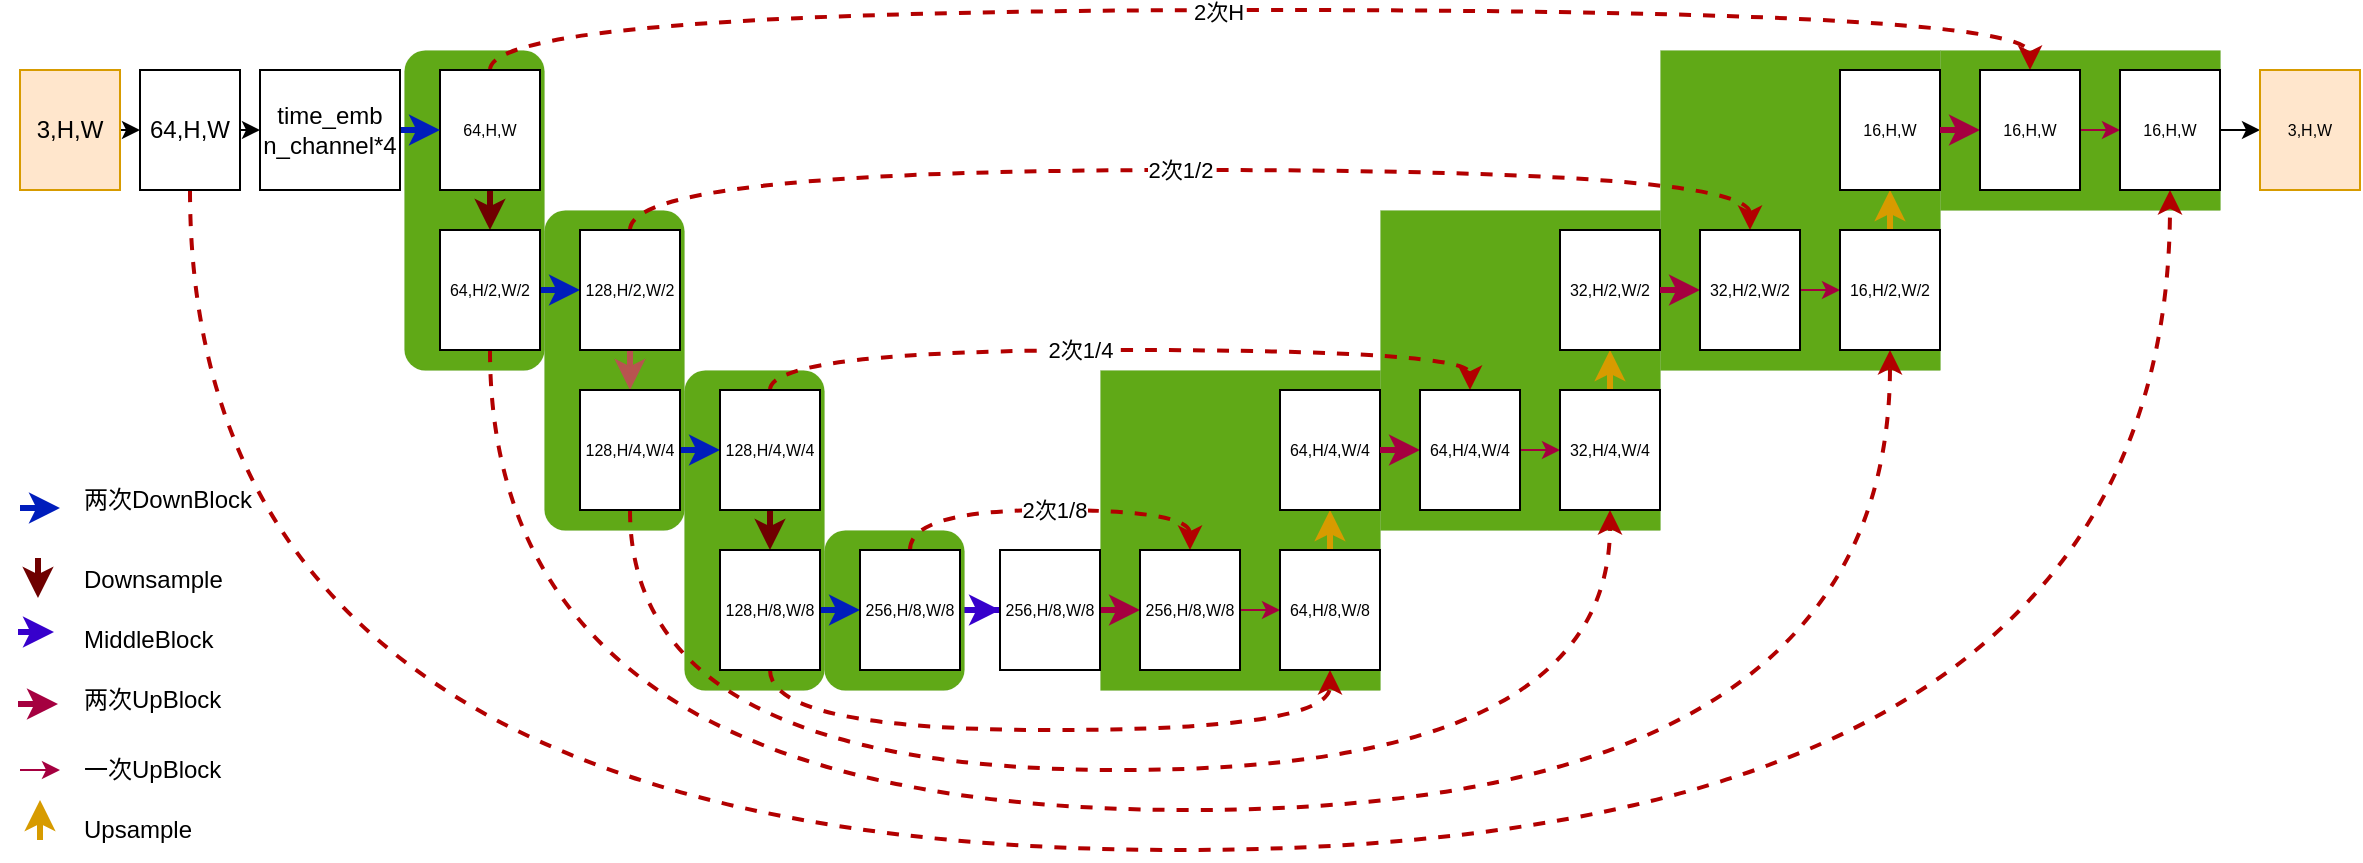 <mxfile version="24.8.3">
  <diagram name="第 1 页" id="UOmE74sla-6Xq4TzrCP9">
    <mxGraphModel dx="1397" dy="726" grid="1" gridSize="10" guides="1" tooltips="1" connect="1" arrows="1" fold="1" page="1" pageScale="1" pageWidth="827" pageHeight="1169" math="0" shadow="0">
      <root>
        <mxCell id="0" />
        <mxCell id="1" parent="0" />
        <mxCell id="e_rMs-paFZbYIKmKLnwe-75" value="" style="rounded=0;whiteSpace=wrap;html=1;dashed=1;fillColor=#60a917;fontColor=#ffffff;strokeColor=#2D7600;strokeWidth=0;" vertex="1" parent="1">
          <mxGeometry x="1060" y="210" width="140" height="80" as="geometry" />
        </mxCell>
        <mxCell id="e_rMs-paFZbYIKmKLnwe-74" value="" style="rounded=0;whiteSpace=wrap;html=1;dashed=1;fillColor=#60a917;fontColor=#ffffff;strokeColor=#2D7600;strokeWidth=0;" vertex="1" parent="1">
          <mxGeometry x="920" y="210" width="140" height="160" as="geometry" />
        </mxCell>
        <mxCell id="e_rMs-paFZbYIKmKLnwe-73" value="" style="rounded=0;whiteSpace=wrap;html=1;dashed=1;fillColor=#60a917;fontColor=#ffffff;strokeColor=#2D7600;strokeWidth=0;" vertex="1" parent="1">
          <mxGeometry x="780" y="290" width="140" height="160" as="geometry" />
        </mxCell>
        <mxCell id="e_rMs-paFZbYIKmKLnwe-60" value="" style="rounded=0;whiteSpace=wrap;html=1;dashed=1;fillColor=#60a917;fontColor=#ffffff;strokeColor=#2D7600;strokeWidth=0;" vertex="1" parent="1">
          <mxGeometry x="640" y="370" width="140" height="160" as="geometry" />
        </mxCell>
        <mxCell id="e_rMs-paFZbYIKmKLnwe-37" style="edgeStyle=orthogonalEdgeStyle;rounded=0;orthogonalLoop=1;jettySize=auto;html=1;exitX=1;exitY=0.5;exitDx=0;exitDy=0;fillColor=#6a00ff;strokeColor=#3700CC;strokeWidth=3;" edge="1" parent="1" source="e_rMs-paFZbYIKmKLnwe-35" target="e_rMs-paFZbYIKmKLnwe-36">
          <mxGeometry relative="1" as="geometry" />
        </mxCell>
        <mxCell id="e_rMs-paFZbYIKmKLnwe-35" value="" style="rounded=1;whiteSpace=wrap;html=1;dashed=1;fillColor=#60a917;fontColor=#ffffff;strokeColor=#2D7600;strokeWidth=0;" vertex="1" parent="1">
          <mxGeometry x="502" y="450" width="70" height="80" as="geometry" />
        </mxCell>
        <mxCell id="e_rMs-paFZbYIKmKLnwe-34" value="" style="rounded=1;whiteSpace=wrap;html=1;dashed=1;fillColor=#60a917;fontColor=#ffffff;strokeColor=#2D7600;strokeWidth=0;" vertex="1" parent="1">
          <mxGeometry x="432" y="370" width="70" height="160" as="geometry" />
        </mxCell>
        <mxCell id="e_rMs-paFZbYIKmKLnwe-33" value="" style="rounded=1;whiteSpace=wrap;html=1;dashed=1;fillColor=#60a917;fontColor=#ffffff;strokeColor=#2D7600;strokeWidth=0;" vertex="1" parent="1">
          <mxGeometry x="362" y="290" width="70" height="160" as="geometry" />
        </mxCell>
        <mxCell id="e_rMs-paFZbYIKmKLnwe-32" value="" style="rounded=1;whiteSpace=wrap;html=1;fillColor=#60a917;fontColor=#ffffff;strokeColor=#2D7600;strokeWidth=0;" vertex="1" parent="1">
          <mxGeometry x="292" y="210" width="70" height="160" as="geometry" />
        </mxCell>
        <mxCell id="e_rMs-paFZbYIKmKLnwe-8" style="edgeStyle=orthogonalEdgeStyle;rounded=0;orthogonalLoop=1;jettySize=auto;html=1;exitX=1;exitY=0.5;exitDx=0;exitDy=0;entryX=0;entryY=0.5;entryDx=0;entryDy=0;" edge="1" parent="1" source="e_rMs-paFZbYIKmKLnwe-1" target="e_rMs-paFZbYIKmKLnwe-2">
          <mxGeometry relative="1" as="geometry" />
        </mxCell>
        <mxCell id="e_rMs-paFZbYIKmKLnwe-1" value="3,H,W" style="whiteSpace=wrap;html=1;fillColor=#ffe6cc;strokeColor=#d79b00;" vertex="1" parent="1">
          <mxGeometry x="100" y="220" width="50" height="60" as="geometry" />
        </mxCell>
        <mxCell id="e_rMs-paFZbYIKmKLnwe-9" style="edgeStyle=orthogonalEdgeStyle;rounded=0;orthogonalLoop=1;jettySize=auto;html=1;exitX=1;exitY=0.5;exitDx=0;exitDy=0;entryX=0;entryY=0.5;entryDx=0;entryDy=0;" edge="1" parent="1" source="e_rMs-paFZbYIKmKLnwe-2" target="e_rMs-paFZbYIKmKLnwe-4">
          <mxGeometry relative="1" as="geometry" />
        </mxCell>
        <mxCell id="e_rMs-paFZbYIKmKLnwe-90" style="edgeStyle=orthogonalEdgeStyle;rounded=0;orthogonalLoop=1;jettySize=auto;html=1;exitX=0.5;exitY=1;exitDx=0;exitDy=0;entryX=0.5;entryY=1;entryDx=0;entryDy=0;fillColor=#e51400;strokeColor=#B20000;strokeWidth=2;curved=1;dashed=1;" edge="1" parent="1" source="e_rMs-paFZbYIKmKLnwe-2" target="e_rMs-paFZbYIKmKLnwe-71">
          <mxGeometry relative="1" as="geometry">
            <Array as="points">
              <mxPoint x="185" y="610" />
              <mxPoint x="1175" y="610" />
            </Array>
          </mxGeometry>
        </mxCell>
        <mxCell id="e_rMs-paFZbYIKmKLnwe-2" value="64,H,W" style="whiteSpace=wrap;html=1;" vertex="1" parent="1">
          <mxGeometry x="160" y="220" width="50" height="60" as="geometry" />
        </mxCell>
        <mxCell id="e_rMs-paFZbYIKmKLnwe-14" style="edgeStyle=orthogonalEdgeStyle;rounded=0;orthogonalLoop=1;jettySize=auto;html=1;exitX=0.5;exitY=1;exitDx=0;exitDy=0;entryX=0.5;entryY=0;entryDx=0;entryDy=0;fillColor=#a20025;strokeColor=#6F0000;strokeWidth=3;" edge="1" parent="1" source="e_rMs-paFZbYIKmKLnwe-3" target="e_rMs-paFZbYIKmKLnwe-13">
          <mxGeometry relative="1" as="geometry" />
        </mxCell>
        <mxCell id="e_rMs-paFZbYIKmKLnwe-88" style="edgeStyle=orthogonalEdgeStyle;rounded=0;orthogonalLoop=1;jettySize=auto;html=1;exitX=0.5;exitY=0;exitDx=0;exitDy=0;entryX=0.5;entryY=0;entryDx=0;entryDy=0;fillColor=#e51400;strokeColor=#B20000;curved=1;dashed=1;strokeWidth=2;" edge="1" parent="1" source="e_rMs-paFZbYIKmKLnwe-3" target="e_rMs-paFZbYIKmKLnwe-69">
          <mxGeometry relative="1" as="geometry">
            <Array as="points">
              <mxPoint x="335" y="190" />
              <mxPoint x="1105" y="190" />
            </Array>
          </mxGeometry>
        </mxCell>
        <mxCell id="e_rMs-paFZbYIKmKLnwe-89" value="2次H" style="edgeLabel;html=1;align=center;verticalAlign=middle;resizable=0;points=[];" vertex="1" connectable="0" parent="e_rMs-paFZbYIKmKLnwe-88">
          <mxGeometry x="-0.052" y="-1" relative="1" as="geometry">
            <mxPoint as="offset" />
          </mxGeometry>
        </mxCell>
        <mxCell id="e_rMs-paFZbYIKmKLnwe-3" value="64,H,W" style="whiteSpace=wrap;html=1;fontSize=8;" vertex="1" parent="1">
          <mxGeometry x="310" y="220" width="50" height="60" as="geometry" />
        </mxCell>
        <mxCell id="e_rMs-paFZbYIKmKLnwe-7" style="edgeStyle=orthogonalEdgeStyle;rounded=0;orthogonalLoop=1;jettySize=auto;html=1;exitX=1;exitY=0.5;exitDx=0;exitDy=0;entryX=0;entryY=0.5;entryDx=0;entryDy=0;fillColor=#0050ef;strokeColor=#001DBC;strokeWidth=3;" edge="1" parent="1" source="e_rMs-paFZbYIKmKLnwe-4" target="e_rMs-paFZbYIKmKLnwe-3">
          <mxGeometry relative="1" as="geometry" />
        </mxCell>
        <mxCell id="e_rMs-paFZbYIKmKLnwe-4" value="time_emb&lt;div&gt;n_channel*4&lt;/div&gt;" style="whiteSpace=wrap;html=1;" vertex="1" parent="1">
          <mxGeometry x="220" y="220" width="70" height="60" as="geometry" />
        </mxCell>
        <mxCell id="e_rMs-paFZbYIKmKLnwe-11" style="edgeStyle=orthogonalEdgeStyle;rounded=0;orthogonalLoop=1;jettySize=auto;html=1;exitX=1;exitY=0.5;exitDx=0;exitDy=0;entryX=0;entryY=0.5;entryDx=0;entryDy=0;fillColor=#0050ef;strokeColor=#001DBC;strokeWidth=3;" edge="1" parent="1">
          <mxGeometry relative="1" as="geometry">
            <mxPoint x="100" y="439" as="sourcePoint" />
            <mxPoint x="120" y="439" as="targetPoint" />
          </mxGeometry>
        </mxCell>
        <mxCell id="e_rMs-paFZbYIKmKLnwe-12" value="两次DownBlock" style="text;html=1;align=left;verticalAlign=middle;resizable=0;points=[];autosize=1;strokeColor=none;fillColor=none;" vertex="1" parent="1">
          <mxGeometry x="130" y="420" width="110" height="30" as="geometry" />
        </mxCell>
        <mxCell id="e_rMs-paFZbYIKmKLnwe-18" style="edgeStyle=orthogonalEdgeStyle;rounded=0;orthogonalLoop=1;jettySize=auto;html=1;exitX=1;exitY=0.5;exitDx=0;exitDy=0;entryX=0;entryY=0.5;entryDx=0;entryDy=0;fillColor=#0050ef;strokeColor=#001DBC;strokeWidth=3;" edge="1" parent="1" source="e_rMs-paFZbYIKmKLnwe-13" target="e_rMs-paFZbYIKmKLnwe-17">
          <mxGeometry relative="1" as="geometry" />
        </mxCell>
        <mxCell id="e_rMs-paFZbYIKmKLnwe-86" style="edgeStyle=orthogonalEdgeStyle;rounded=0;orthogonalLoop=1;jettySize=auto;html=1;exitX=0.5;exitY=1;exitDx=0;exitDy=0;entryX=0.5;entryY=1;entryDx=0;entryDy=0;startArrow=none;startFill=0;curved=1;dashed=1;fillColor=#e51400;strokeColor=#B20000;strokeWidth=2;" edge="1" parent="1" source="e_rMs-paFZbYIKmKLnwe-13" target="e_rMs-paFZbYIKmKLnwe-65">
          <mxGeometry relative="1" as="geometry">
            <Array as="points">
              <mxPoint x="335" y="590" />
              <mxPoint x="1035" y="590" />
            </Array>
          </mxGeometry>
        </mxCell>
        <mxCell id="e_rMs-paFZbYIKmKLnwe-13" value="64,H/2,W/2" style="whiteSpace=wrap;html=1;fontSize=8;" vertex="1" parent="1">
          <mxGeometry x="310" y="300" width="50" height="60" as="geometry" />
        </mxCell>
        <mxCell id="e_rMs-paFZbYIKmKLnwe-15" style="edgeStyle=orthogonalEdgeStyle;rounded=0;orthogonalLoop=1;jettySize=auto;html=1;exitX=0.5;exitY=1;exitDx=0;exitDy=0;entryX=0.5;entryY=0;entryDx=0;entryDy=0;fillColor=#a20025;strokeColor=#6F0000;strokeWidth=3;" edge="1" parent="1">
          <mxGeometry relative="1" as="geometry">
            <mxPoint x="109" y="464" as="sourcePoint" />
            <mxPoint x="109" y="484" as="targetPoint" />
          </mxGeometry>
        </mxCell>
        <mxCell id="e_rMs-paFZbYIKmKLnwe-16" value="Downsample" style="text;html=1;align=left;verticalAlign=middle;resizable=0;points=[];autosize=1;strokeColor=none;fillColor=none;" vertex="1" parent="1">
          <mxGeometry x="130" y="460" width="90" height="30" as="geometry" />
        </mxCell>
        <mxCell id="e_rMs-paFZbYIKmKLnwe-23" style="edgeStyle=orthogonalEdgeStyle;rounded=0;orthogonalLoop=1;jettySize=auto;html=1;exitX=0.5;exitY=1;exitDx=0;exitDy=0;entryX=0.5;entryY=0;entryDx=0;entryDy=0;fillColor=#f8cecc;strokeColor=#b85450;strokeWidth=3;" edge="1" parent="1" source="e_rMs-paFZbYIKmKLnwe-17" target="e_rMs-paFZbYIKmKLnwe-22">
          <mxGeometry relative="1" as="geometry" />
        </mxCell>
        <mxCell id="e_rMs-paFZbYIKmKLnwe-85" style="edgeStyle=orthogonalEdgeStyle;rounded=0;orthogonalLoop=1;jettySize=auto;html=1;exitX=0.5;exitY=0;exitDx=0;exitDy=0;entryX=0.5;entryY=0;entryDx=0;entryDy=0;fillColor=#e51400;strokeColor=#B20000;strokeWidth=2;dashed=1;curved=1;" edge="1" parent="1" source="e_rMs-paFZbYIKmKLnwe-17" target="e_rMs-paFZbYIKmKLnwe-63">
          <mxGeometry relative="1" as="geometry">
            <Array as="points">
              <mxPoint x="405" y="270" />
              <mxPoint x="965" y="270" />
            </Array>
          </mxGeometry>
        </mxCell>
        <mxCell id="e_rMs-paFZbYIKmKLnwe-17" value="128,H/2,W/2" style="whiteSpace=wrap;html=1;fontSize=8;" vertex="1" parent="1">
          <mxGeometry x="380" y="300" width="50" height="60" as="geometry" />
        </mxCell>
        <mxCell id="e_rMs-paFZbYIKmKLnwe-25" style="edgeStyle=orthogonalEdgeStyle;rounded=0;orthogonalLoop=1;jettySize=auto;html=1;exitX=1;exitY=0.5;exitDx=0;exitDy=0;entryX=0;entryY=0.5;entryDx=0;entryDy=0;fillColor=#0050ef;strokeColor=#001DBC;strokeWidth=3;" edge="1" parent="1" source="e_rMs-paFZbYIKmKLnwe-22" target="e_rMs-paFZbYIKmKLnwe-24">
          <mxGeometry relative="1" as="geometry" />
        </mxCell>
        <mxCell id="e_rMs-paFZbYIKmKLnwe-84" style="edgeStyle=orthogonalEdgeStyle;rounded=0;orthogonalLoop=1;jettySize=auto;html=1;exitX=0.5;exitY=1;exitDx=0;exitDy=0;entryX=0.5;entryY=1;entryDx=0;entryDy=0;curved=1;fillColor=#e51400;strokeColor=#B20000;strokeWidth=2;dashed=1;" edge="1" parent="1" source="e_rMs-paFZbYIKmKLnwe-22" target="e_rMs-paFZbYIKmKLnwe-58">
          <mxGeometry relative="1" as="geometry">
            <Array as="points">
              <mxPoint x="405" y="570" />
              <mxPoint x="895" y="570" />
            </Array>
          </mxGeometry>
        </mxCell>
        <mxCell id="e_rMs-paFZbYIKmKLnwe-22" value="128,H/4,W/4" style="whiteSpace=wrap;html=1;fontSize=8;" vertex="1" parent="1">
          <mxGeometry x="380" y="380" width="50" height="60" as="geometry" />
        </mxCell>
        <mxCell id="e_rMs-paFZbYIKmKLnwe-27" style="edgeStyle=orthogonalEdgeStyle;rounded=0;orthogonalLoop=1;jettySize=auto;html=1;exitX=0.5;exitY=1;exitDx=0;exitDy=0;entryX=0.5;entryY=0;entryDx=0;entryDy=0;fillColor=#a20025;strokeColor=#6F0000;strokeWidth=3;" edge="1" parent="1" source="e_rMs-paFZbYIKmKLnwe-24" target="e_rMs-paFZbYIKmKLnwe-26">
          <mxGeometry relative="1" as="geometry" />
        </mxCell>
        <mxCell id="e_rMs-paFZbYIKmKLnwe-82" style="edgeStyle=orthogonalEdgeStyle;rounded=0;orthogonalLoop=1;jettySize=auto;html=1;exitX=0.5;exitY=0;exitDx=0;exitDy=0;entryX=0.5;entryY=0;entryDx=0;entryDy=0;fillColor=#e51400;strokeColor=#B20000;strokeWidth=2;curved=1;dashed=1;" edge="1" parent="1" source="e_rMs-paFZbYIKmKLnwe-24" target="e_rMs-paFZbYIKmKLnwe-56">
          <mxGeometry relative="1" as="geometry" />
        </mxCell>
        <mxCell id="e_rMs-paFZbYIKmKLnwe-83" value="2次1/2" style="edgeLabel;html=1;align=center;verticalAlign=middle;resizable=0;points=[];" vertex="1" connectable="0" parent="e_rMs-paFZbYIKmKLnwe-82">
          <mxGeometry x="-0.104" y="2" relative="1" as="geometry">
            <mxPoint x="50" y="-88" as="offset" />
          </mxGeometry>
        </mxCell>
        <mxCell id="e_rMs-paFZbYIKmKLnwe-24" value="128,H/4,W/4" style="whiteSpace=wrap;html=1;fontSize=8;" vertex="1" parent="1">
          <mxGeometry x="450" y="380" width="50" height="60" as="geometry" />
        </mxCell>
        <mxCell id="e_rMs-paFZbYIKmKLnwe-29" style="edgeStyle=orthogonalEdgeStyle;rounded=0;orthogonalLoop=1;jettySize=auto;html=1;exitX=1;exitY=0.5;exitDx=0;exitDy=0;entryX=0;entryY=0.5;entryDx=0;entryDy=0;fillColor=#0050ef;strokeColor=#001DBC;strokeWidth=3;" edge="1" parent="1" source="e_rMs-paFZbYIKmKLnwe-26" target="e_rMs-paFZbYIKmKLnwe-28">
          <mxGeometry relative="1" as="geometry" />
        </mxCell>
        <mxCell id="e_rMs-paFZbYIKmKLnwe-81" style="edgeStyle=orthogonalEdgeStyle;rounded=0;orthogonalLoop=1;jettySize=auto;html=1;exitX=0.5;exitY=1;exitDx=0;exitDy=0;entryX=0.5;entryY=1;entryDx=0;entryDy=0;fillColor=#e51400;strokeColor=#B20000;dashed=1;strokeWidth=2;curved=1;" edge="1" parent="1" source="e_rMs-paFZbYIKmKLnwe-26" target="e_rMs-paFZbYIKmKLnwe-45">
          <mxGeometry relative="1" as="geometry">
            <Array as="points">
              <mxPoint x="475" y="550" />
              <mxPoint x="755" y="550" />
            </Array>
          </mxGeometry>
        </mxCell>
        <mxCell id="e_rMs-paFZbYIKmKLnwe-26" value="128,H/8,W/8" style="whiteSpace=wrap;html=1;fontSize=8;" vertex="1" parent="1">
          <mxGeometry x="450" y="460" width="50" height="60" as="geometry" />
        </mxCell>
        <mxCell id="e_rMs-paFZbYIKmKLnwe-79" style="edgeStyle=orthogonalEdgeStyle;rounded=0;orthogonalLoop=1;jettySize=auto;html=1;exitX=0.5;exitY=0;exitDx=0;exitDy=0;entryX=0.5;entryY=0;entryDx=0;entryDy=0;fillColor=#e51400;strokeColor=#B20000;dashed=1;strokeWidth=2;curved=1;" edge="1" parent="1" source="e_rMs-paFZbYIKmKLnwe-28" target="e_rMs-paFZbYIKmKLnwe-41">
          <mxGeometry relative="1" as="geometry">
            <Array as="points">
              <mxPoint x="545" y="440" />
              <mxPoint x="685" y="440" />
            </Array>
          </mxGeometry>
        </mxCell>
        <mxCell id="e_rMs-paFZbYIKmKLnwe-80" value="2次1/8" style="edgeLabel;html=1;align=center;verticalAlign=middle;resizable=0;points=[];" vertex="1" connectable="0" parent="e_rMs-paFZbYIKmKLnwe-79">
          <mxGeometry x="-0.165" y="1" relative="1" as="geometry">
            <mxPoint x="17" y="1" as="offset" />
          </mxGeometry>
        </mxCell>
        <mxCell id="e_rMs-paFZbYIKmKLnwe-28" value="256,H/8,W/8" style="whiteSpace=wrap;html=1;fontSize=8;" vertex="1" parent="1">
          <mxGeometry x="520" y="460" width="50" height="60" as="geometry" />
        </mxCell>
        <mxCell id="e_rMs-paFZbYIKmKLnwe-42" style="edgeStyle=orthogonalEdgeStyle;rounded=0;orthogonalLoop=1;jettySize=auto;html=1;exitX=1;exitY=0.5;exitDx=0;exitDy=0;entryX=0;entryY=0.5;entryDx=0;entryDy=0;fillColor=#d80073;strokeColor=#A50040;strokeWidth=3;" edge="1" parent="1" source="e_rMs-paFZbYIKmKLnwe-36" target="e_rMs-paFZbYIKmKLnwe-41">
          <mxGeometry relative="1" as="geometry" />
        </mxCell>
        <mxCell id="e_rMs-paFZbYIKmKLnwe-36" value="256,H/8,W/8" style="whiteSpace=wrap;html=1;fontSize=8;" vertex="1" parent="1">
          <mxGeometry x="590" y="460" width="50" height="60" as="geometry" />
        </mxCell>
        <mxCell id="e_rMs-paFZbYIKmKLnwe-39" style="edgeStyle=orthogonalEdgeStyle;rounded=0;orthogonalLoop=1;jettySize=auto;html=1;exitX=1;exitY=0.5;exitDx=0;exitDy=0;fillColor=#6a00ff;strokeColor=#3700CC;strokeWidth=3;" edge="1" parent="1">
          <mxGeometry relative="1" as="geometry">
            <mxPoint x="99" y="501" as="sourcePoint" />
            <mxPoint x="117" y="501" as="targetPoint" />
          </mxGeometry>
        </mxCell>
        <mxCell id="e_rMs-paFZbYIKmKLnwe-40" value="MiddleBlock" style="text;html=1;align=left;verticalAlign=middle;resizable=0;points=[];autosize=1;strokeColor=none;fillColor=none;" vertex="1" parent="1">
          <mxGeometry x="130" y="490" width="90" height="30" as="geometry" />
        </mxCell>
        <mxCell id="e_rMs-paFZbYIKmKLnwe-46" style="edgeStyle=orthogonalEdgeStyle;rounded=0;orthogonalLoop=1;jettySize=auto;html=1;exitX=1;exitY=0.5;exitDx=0;exitDy=0;entryX=0;entryY=0.5;entryDx=0;entryDy=0;fillColor=#d80073;strokeColor=#A50040;" edge="1" parent="1" source="e_rMs-paFZbYIKmKLnwe-41" target="e_rMs-paFZbYIKmKLnwe-45">
          <mxGeometry relative="1" as="geometry" />
        </mxCell>
        <mxCell id="e_rMs-paFZbYIKmKLnwe-41" value="256,H/8,W/8" style="whiteSpace=wrap;html=1;fontSize=8;" vertex="1" parent="1">
          <mxGeometry x="660" y="460" width="50" height="60" as="geometry" />
        </mxCell>
        <mxCell id="e_rMs-paFZbYIKmKLnwe-43" style="edgeStyle=orthogonalEdgeStyle;rounded=0;orthogonalLoop=1;jettySize=auto;html=1;exitX=1;exitY=0.5;exitDx=0;exitDy=0;entryX=0;entryY=0.5;entryDx=0;entryDy=0;fillColor=#d80073;strokeColor=#A50040;strokeWidth=3;" edge="1" parent="1">
          <mxGeometry relative="1" as="geometry">
            <mxPoint x="99" y="537" as="sourcePoint" />
            <mxPoint x="119" y="537" as="targetPoint" />
          </mxGeometry>
        </mxCell>
        <mxCell id="e_rMs-paFZbYIKmKLnwe-44" value="两次UpBlock" style="text;html=1;align=left;verticalAlign=middle;resizable=0;points=[];autosize=1;strokeColor=none;fillColor=none;" vertex="1" parent="1">
          <mxGeometry x="130" y="520" width="90" height="30" as="geometry" />
        </mxCell>
        <mxCell id="e_rMs-paFZbYIKmKLnwe-51" style="edgeStyle=orthogonalEdgeStyle;rounded=0;orthogonalLoop=1;jettySize=auto;html=1;exitX=0.5;exitY=0;exitDx=0;exitDy=0;entryX=0.5;entryY=1;entryDx=0;entryDy=0;fillColor=#ffcd28;strokeColor=#d79b00;strokeWidth=3;gradientColor=#ffa500;" edge="1" parent="1" source="e_rMs-paFZbYIKmKLnwe-45" target="e_rMs-paFZbYIKmKLnwe-49">
          <mxGeometry relative="1" as="geometry" />
        </mxCell>
        <mxCell id="e_rMs-paFZbYIKmKLnwe-45" value="64,H/8,W/8" style="whiteSpace=wrap;html=1;fontSize=8;" vertex="1" parent="1">
          <mxGeometry x="730" y="460" width="50" height="60" as="geometry" />
        </mxCell>
        <mxCell id="e_rMs-paFZbYIKmKLnwe-47" style="edgeStyle=orthogonalEdgeStyle;rounded=0;orthogonalLoop=1;jettySize=auto;html=1;exitX=1;exitY=0.5;exitDx=0;exitDy=0;entryX=0;entryY=0.5;entryDx=0;entryDy=0;fillColor=#d80073;strokeColor=#A50040;strokeWidth=1;" edge="1" parent="1">
          <mxGeometry relative="1" as="geometry">
            <mxPoint x="100" y="570" as="sourcePoint" />
            <mxPoint x="120" y="570" as="targetPoint" />
          </mxGeometry>
        </mxCell>
        <mxCell id="e_rMs-paFZbYIKmKLnwe-48" value="一次UpBlock" style="text;html=1;align=left;verticalAlign=middle;resizable=0;points=[];autosize=1;strokeColor=none;fillColor=none;" vertex="1" parent="1">
          <mxGeometry x="130" y="555" width="90" height="30" as="geometry" />
        </mxCell>
        <mxCell id="e_rMs-paFZbYIKmKLnwe-49" value="64,H/4,W/4" style="whiteSpace=wrap;html=1;fontSize=8;" vertex="1" parent="1">
          <mxGeometry x="730" y="380" width="50" height="60" as="geometry" />
        </mxCell>
        <mxCell id="e_rMs-paFZbYIKmKLnwe-52" style="edgeStyle=orthogonalEdgeStyle;rounded=0;orthogonalLoop=1;jettySize=auto;html=1;exitX=0.5;exitY=0;exitDx=0;exitDy=0;entryX=0.5;entryY=1;entryDx=0;entryDy=0;fillColor=#ffcd28;strokeColor=#d79b00;strokeWidth=3;gradientColor=#ffa500;" edge="1" parent="1">
          <mxGeometry relative="1" as="geometry">
            <mxPoint x="110" y="605" as="sourcePoint" />
            <mxPoint x="110" y="585" as="targetPoint" />
          </mxGeometry>
        </mxCell>
        <mxCell id="e_rMs-paFZbYIKmKLnwe-53" value="Upsample" style="text;html=1;align=left;verticalAlign=middle;resizable=0;points=[];autosize=1;strokeColor=none;fillColor=none;" vertex="1" parent="1">
          <mxGeometry x="130" y="585" width="80" height="30" as="geometry" />
        </mxCell>
        <mxCell id="e_rMs-paFZbYIKmKLnwe-54" style="edgeStyle=orthogonalEdgeStyle;rounded=0;orthogonalLoop=1;jettySize=auto;html=1;exitX=1;exitY=0.5;exitDx=0;exitDy=0;entryX=0;entryY=0.5;entryDx=0;entryDy=0;fillColor=#d80073;strokeColor=#A50040;strokeWidth=3;" edge="1" parent="1" target="e_rMs-paFZbYIKmKLnwe-56">
          <mxGeometry relative="1" as="geometry">
            <mxPoint x="780" y="410" as="sourcePoint" />
          </mxGeometry>
        </mxCell>
        <mxCell id="e_rMs-paFZbYIKmKLnwe-55" style="edgeStyle=orthogonalEdgeStyle;rounded=0;orthogonalLoop=1;jettySize=auto;html=1;exitX=1;exitY=0.5;exitDx=0;exitDy=0;entryX=0;entryY=0.5;entryDx=0;entryDy=0;fillColor=#d80073;strokeColor=#A50040;" edge="1" parent="1" source="e_rMs-paFZbYIKmKLnwe-56" target="e_rMs-paFZbYIKmKLnwe-58">
          <mxGeometry relative="1" as="geometry" />
        </mxCell>
        <mxCell id="e_rMs-paFZbYIKmKLnwe-56" value="64,H/4,W/4" style="whiteSpace=wrap;html=1;fontSize=8;" vertex="1" parent="1">
          <mxGeometry x="800" y="380" width="50" height="60" as="geometry" />
        </mxCell>
        <mxCell id="e_rMs-paFZbYIKmKLnwe-57" style="edgeStyle=orthogonalEdgeStyle;rounded=0;orthogonalLoop=1;jettySize=auto;html=1;exitX=0.5;exitY=0;exitDx=0;exitDy=0;entryX=0.5;entryY=1;entryDx=0;entryDy=0;fillColor=#ffcd28;strokeColor=#d79b00;strokeWidth=3;gradientColor=#ffa500;" edge="1" parent="1" source="e_rMs-paFZbYIKmKLnwe-58" target="e_rMs-paFZbYIKmKLnwe-59">
          <mxGeometry relative="1" as="geometry" />
        </mxCell>
        <mxCell id="e_rMs-paFZbYIKmKLnwe-58" value="32,H/4,W/4" style="whiteSpace=wrap;html=1;fontSize=8;" vertex="1" parent="1">
          <mxGeometry x="870" y="380" width="50" height="60" as="geometry" />
        </mxCell>
        <mxCell id="e_rMs-paFZbYIKmKLnwe-59" value="32,H/2,W/2" style="whiteSpace=wrap;html=1;fontSize=8;" vertex="1" parent="1">
          <mxGeometry x="870" y="300" width="50" height="60" as="geometry" />
        </mxCell>
        <mxCell id="e_rMs-paFZbYIKmKLnwe-61" style="edgeStyle=orthogonalEdgeStyle;rounded=0;orthogonalLoop=1;jettySize=auto;html=1;exitX=1;exitY=0.5;exitDx=0;exitDy=0;entryX=0;entryY=0.5;entryDx=0;entryDy=0;fillColor=#d80073;strokeColor=#A50040;strokeWidth=3;" edge="1" parent="1" target="e_rMs-paFZbYIKmKLnwe-63">
          <mxGeometry relative="1" as="geometry">
            <mxPoint x="920" y="330" as="sourcePoint" />
          </mxGeometry>
        </mxCell>
        <mxCell id="e_rMs-paFZbYIKmKLnwe-62" style="edgeStyle=orthogonalEdgeStyle;rounded=0;orthogonalLoop=1;jettySize=auto;html=1;exitX=1;exitY=0.5;exitDx=0;exitDy=0;entryX=0;entryY=0.5;entryDx=0;entryDy=0;fillColor=#d80073;strokeColor=#A50040;" edge="1" parent="1" source="e_rMs-paFZbYIKmKLnwe-63" target="e_rMs-paFZbYIKmKLnwe-65">
          <mxGeometry relative="1" as="geometry" />
        </mxCell>
        <mxCell id="e_rMs-paFZbYIKmKLnwe-63" value="32,H/2,W/2" style="whiteSpace=wrap;html=1;fontSize=8;" vertex="1" parent="1">
          <mxGeometry x="940" y="300" width="50" height="60" as="geometry" />
        </mxCell>
        <mxCell id="e_rMs-paFZbYIKmKLnwe-64" style="edgeStyle=orthogonalEdgeStyle;rounded=0;orthogonalLoop=1;jettySize=auto;html=1;exitX=0.5;exitY=0;exitDx=0;exitDy=0;entryX=0.5;entryY=1;entryDx=0;entryDy=0;fillColor=#ffcd28;strokeColor=#d79b00;strokeWidth=3;gradientColor=#ffa500;" edge="1" parent="1" source="e_rMs-paFZbYIKmKLnwe-65" target="e_rMs-paFZbYIKmKLnwe-66">
          <mxGeometry relative="1" as="geometry" />
        </mxCell>
        <mxCell id="e_rMs-paFZbYIKmKLnwe-65" value="16,H/2,W/2" style="whiteSpace=wrap;html=1;fontSize=8;" vertex="1" parent="1">
          <mxGeometry x="1010" y="300" width="50" height="60" as="geometry" />
        </mxCell>
        <mxCell id="e_rMs-paFZbYIKmKLnwe-66" value="16,H,W" style="whiteSpace=wrap;html=1;fontSize=8;" vertex="1" parent="1">
          <mxGeometry x="1010" y="220" width="50" height="60" as="geometry" />
        </mxCell>
        <mxCell id="e_rMs-paFZbYIKmKLnwe-67" style="edgeStyle=orthogonalEdgeStyle;rounded=0;orthogonalLoop=1;jettySize=auto;html=1;exitX=1;exitY=0.5;exitDx=0;exitDy=0;entryX=0;entryY=0.5;entryDx=0;entryDy=0;fillColor=#d80073;strokeColor=#A50040;strokeWidth=3;" edge="1" parent="1" target="e_rMs-paFZbYIKmKLnwe-69">
          <mxGeometry relative="1" as="geometry">
            <mxPoint x="1060" y="250" as="sourcePoint" />
          </mxGeometry>
        </mxCell>
        <mxCell id="e_rMs-paFZbYIKmKLnwe-68" style="edgeStyle=orthogonalEdgeStyle;rounded=0;orthogonalLoop=1;jettySize=auto;html=1;exitX=1;exitY=0.5;exitDx=0;exitDy=0;entryX=0;entryY=0.5;entryDx=0;entryDy=0;fillColor=#d80073;strokeColor=#A50040;" edge="1" parent="1" source="e_rMs-paFZbYIKmKLnwe-69" target="e_rMs-paFZbYIKmKLnwe-71">
          <mxGeometry relative="1" as="geometry" />
        </mxCell>
        <mxCell id="e_rMs-paFZbYIKmKLnwe-69" value="16,H,W" style="whiteSpace=wrap;html=1;fontSize=8;" vertex="1" parent="1">
          <mxGeometry x="1080" y="220" width="50" height="60" as="geometry" />
        </mxCell>
        <mxCell id="e_rMs-paFZbYIKmKLnwe-78" style="edgeStyle=orthogonalEdgeStyle;rounded=0;orthogonalLoop=1;jettySize=auto;html=1;exitX=1;exitY=0.5;exitDx=0;exitDy=0;entryX=0;entryY=0.5;entryDx=0;entryDy=0;" edge="1" parent="1" source="e_rMs-paFZbYIKmKLnwe-71" target="e_rMs-paFZbYIKmKLnwe-77">
          <mxGeometry relative="1" as="geometry" />
        </mxCell>
        <mxCell id="e_rMs-paFZbYIKmKLnwe-71" value="16,H,W" style="whiteSpace=wrap;html=1;fontSize=8;" vertex="1" parent="1">
          <mxGeometry x="1150" y="220" width="50" height="60" as="geometry" />
        </mxCell>
        <mxCell id="e_rMs-paFZbYIKmKLnwe-77" value="3,H,W" style="whiteSpace=wrap;html=1;fontSize=8;fillColor=#ffe6cc;strokeColor=#d79b00;" vertex="1" parent="1">
          <mxGeometry x="1220" y="220" width="50" height="60" as="geometry" />
        </mxCell>
        <mxCell id="e_rMs-paFZbYIKmKLnwe-87" value="2次1/4" style="edgeLabel;html=1;align=center;verticalAlign=middle;resizable=0;points=[];" vertex="1" connectable="0" parent="1">
          <mxGeometry x="630" y="360" as="geometry" />
        </mxCell>
      </root>
    </mxGraphModel>
  </diagram>
</mxfile>

